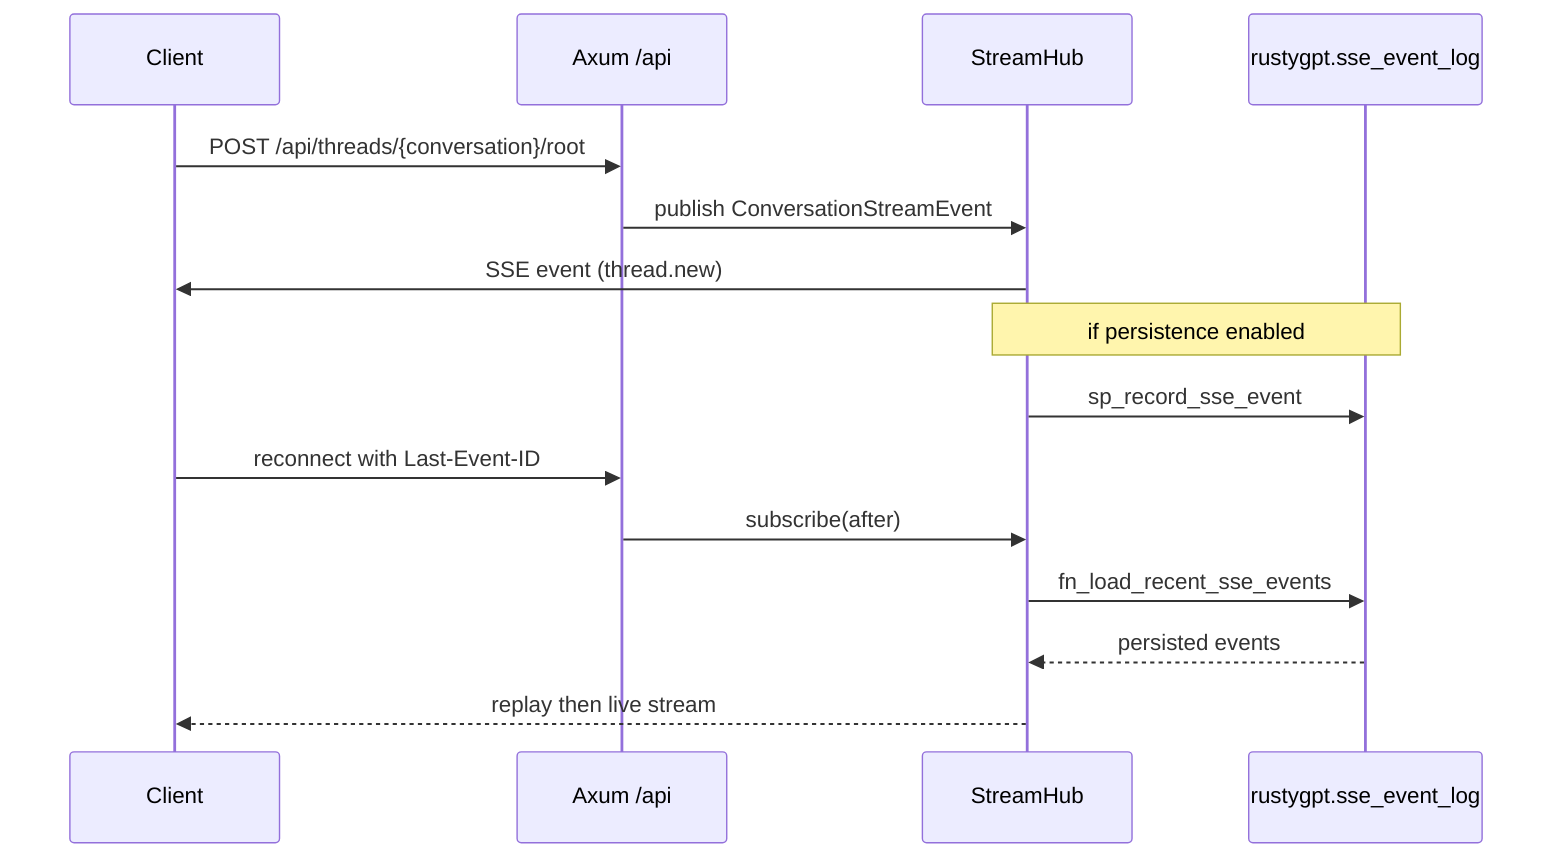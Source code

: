 sequenceDiagram
  participant Client
  participant API as Axum /api
  participant Hub as StreamHub
  participant DB as rustygpt.sse_event_log

  Client->>API: POST /api/threads/{conversation}/root
  API->>Hub: publish ConversationStreamEvent
  Hub->>Client: SSE event (thread.new)
  Note over Hub,DB: if persistence enabled
  Hub->>DB: sp_record_sse_event
  Client->>API: reconnect with Last-Event-ID
  API->>Hub: subscribe(after)
  Hub->>DB: fn_load_recent_sse_events
  DB-->>Hub: persisted events
  Hub-->>Client: replay then live stream
